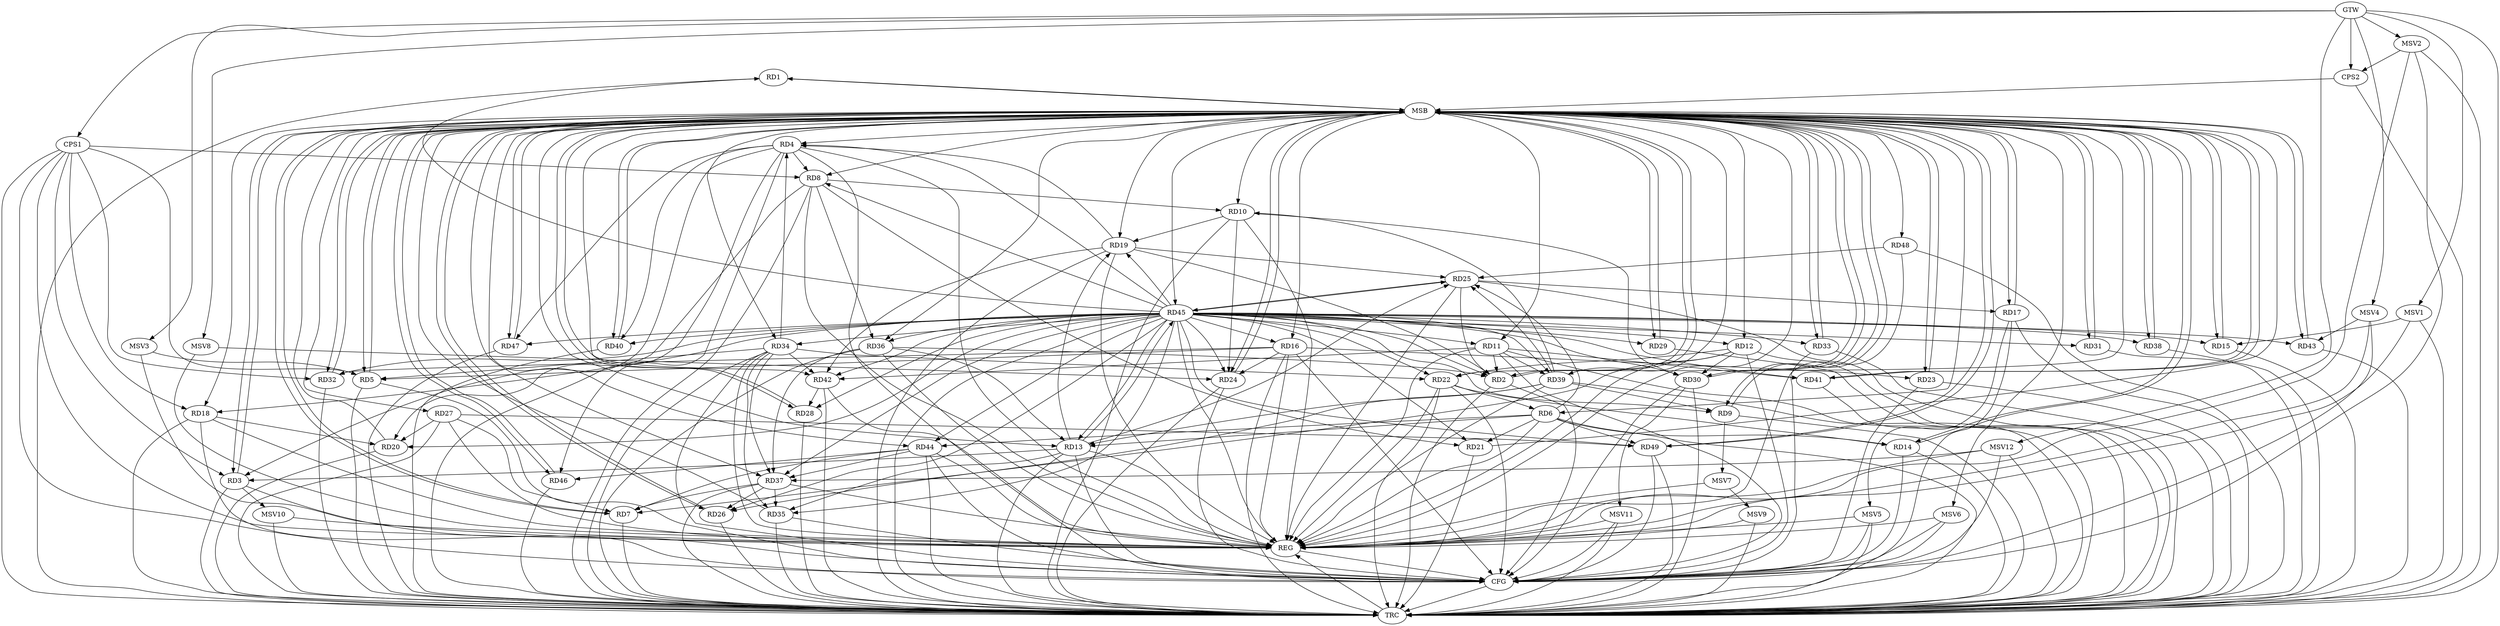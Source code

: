 strict digraph G {
  RD1 [ label="RD1" ];
  RD2 [ label="RD2" ];
  RD3 [ label="RD3" ];
  RD4 [ label="RD4" ];
  RD5 [ label="RD5" ];
  RD6 [ label="RD6" ];
  RD7 [ label="RD7" ];
  RD8 [ label="RD8" ];
  RD9 [ label="RD9" ];
  RD10 [ label="RD10" ];
  RD11 [ label="RD11" ];
  RD12 [ label="RD12" ];
  RD13 [ label="RD13" ];
  RD14 [ label="RD14" ];
  RD15 [ label="RD15" ];
  RD16 [ label="RD16" ];
  RD17 [ label="RD17" ];
  RD18 [ label="RD18" ];
  RD19 [ label="RD19" ];
  RD20 [ label="RD20" ];
  RD21 [ label="RD21" ];
  RD22 [ label="RD22" ];
  RD23 [ label="RD23" ];
  RD24 [ label="RD24" ];
  RD25 [ label="RD25" ];
  RD26 [ label="RD26" ];
  RD27 [ label="RD27" ];
  RD28 [ label="RD28" ];
  RD29 [ label="RD29" ];
  RD30 [ label="RD30" ];
  RD31 [ label="RD31" ];
  RD32 [ label="RD32" ];
  RD33 [ label="RD33" ];
  RD34 [ label="RD34" ];
  RD35 [ label="RD35" ];
  RD36 [ label="RD36" ];
  RD37 [ label="RD37" ];
  RD38 [ label="RD38" ];
  RD39 [ label="RD39" ];
  RD40 [ label="RD40" ];
  RD41 [ label="RD41" ];
  RD42 [ label="RD42" ];
  RD43 [ label="RD43" ];
  RD44 [ label="RD44" ];
  RD45 [ label="RD45" ];
  RD46 [ label="RD46" ];
  RD47 [ label="RD47" ];
  RD48 [ label="RD48" ];
  RD49 [ label="RD49" ];
  CPS1 [ label="CPS1" ];
  CPS2 [ label="CPS2" ];
  GTW [ label="GTW" ];
  REG [ label="REG" ];
  MSB [ label="MSB" ];
  CFG [ label="CFG" ];
  TRC [ label="TRC" ];
  MSV1 [ label="MSV1" ];
  MSV2 [ label="MSV2" ];
  MSV3 [ label="MSV3" ];
  MSV4 [ label="MSV4" ];
  MSV5 [ label="MSV5" ];
  MSV6 [ label="MSV6" ];
  MSV7 [ label="MSV7" ];
  MSV8 [ label="MSV8" ];
  MSV9 [ label="MSV9" ];
  MSV10 [ label="MSV10" ];
  MSV11 [ label="MSV11" ];
  MSV12 [ label="MSV12" ];
  RD11 -> RD2;
  RD19 -> RD2;
  RD25 -> RD2;
  RD36 -> RD2;
  RD45 -> RD2;
  RD4 -> RD3;
  RD13 -> RD3;
  RD4 -> RD8;
  RD19 -> RD4;
  RD34 -> RD4;
  RD4 -> RD40;
  RD4 -> RD46;
  RD4 -> RD47;
  RD16 -> RD5;
  RD34 -> RD5;
  RD6 -> RD13;
  RD6 -> RD14;
  RD6 -> RD21;
  RD22 -> RD6;
  RD6 -> RD25;
  RD6 -> RD44;
  RD6 -> RD49;
  RD12 -> RD7;
  RD27 -> RD7;
  RD37 -> RD7;
  RD44 -> RD7;
  RD8 -> RD10;
  RD8 -> RD20;
  RD8 -> RD21;
  RD8 -> RD36;
  RD39 -> RD9;
  RD10 -> RD19;
  RD10 -> RD24;
  RD10 -> RD30;
  RD39 -> RD10;
  RD11 -> RD39;
  RD11 -> RD41;
  RD11 -> RD42;
  RD12 -> RD22;
  RD12 -> RD30;
  RD13 -> RD19;
  RD13 -> RD25;
  RD13 -> RD35;
  RD36 -> RD13;
  RD39 -> RD13;
  RD13 -> RD45;
  RD22 -> RD14;
  RD16 -> RD23;
  RD16 -> RD24;
  RD16 -> RD32;
  RD25 -> RD17;
  RD18 -> RD20;
  RD19 -> RD25;
  RD19 -> RD42;
  RD27 -> RD20;
  RD34 -> RD22;
  RD45 -> RD22;
  RD39 -> RD25;
  RD25 -> RD45;
  RD45 -> RD25;
  RD48 -> RD25;
  RD37 -> RD26;
  RD39 -> RD26;
  RD27 -> RD49;
  RD42 -> RD28;
  RD45 -> RD28;
  RD45 -> RD32;
  RD34 -> RD35;
  RD34 -> RD37;
  RD34 -> RD42;
  RD37 -> RD35;
  RD36 -> RD37;
  RD45 -> RD36;
  RD44 -> RD37;
  RD45 -> RD37;
  RD45 -> RD38;
  RD45 -> RD42;
  RD44 -> RD46;
  RD45 -> RD47;
  CPS1 -> RD8;
  CPS1 -> RD5;
  CPS1 -> RD32;
  CPS1 -> RD3;
  CPS1 -> RD18;
  GTW -> CPS1;
  GTW -> CPS2;
  RD4 -> REG;
  RD6 -> REG;
  RD8 -> REG;
  RD10 -> REG;
  RD11 -> REG;
  RD12 -> REG;
  RD13 -> REG;
  RD16 -> REG;
  RD18 -> REG;
  RD19 -> REG;
  RD22 -> REG;
  RD25 -> REG;
  RD27 -> REG;
  RD34 -> REG;
  RD36 -> REG;
  RD37 -> REG;
  RD39 -> REG;
  RD42 -> REG;
  RD44 -> REG;
  RD45 -> REG;
  RD48 -> REG;
  CPS1 -> REG;
  RD1 -> MSB;
  MSB -> RD17;
  MSB -> RD38;
  MSB -> RD43;
  MSB -> REG;
  RD2 -> MSB;
  MSB -> RD1;
  MSB -> RD13;
  MSB -> RD14;
  MSB -> RD18;
  MSB -> RD19;
  MSB -> RD41;
  MSB -> RD46;
  RD3 -> MSB;
  MSB -> RD9;
  MSB -> RD28;
  MSB -> RD39;
  RD5 -> MSB;
  MSB -> RD12;
  MSB -> RD34;
  MSB -> RD40;
  MSB -> RD44;
  RD7 -> MSB;
  MSB -> RD31;
  MSB -> RD37;
  RD9 -> MSB;
  RD14 -> MSB;
  MSB -> RD6;
  MSB -> RD11;
  MSB -> RD15;
  MSB -> RD23;
  RD15 -> MSB;
  MSB -> RD4;
  MSB -> RD27;
  MSB -> RD32;
  RD17 -> MSB;
  MSB -> RD8;
  MSB -> RD33;
  MSB -> RD45;
  RD20 -> MSB;
  MSB -> RD22;
  RD21 -> MSB;
  MSB -> RD2;
  MSB -> RD29;
  RD23 -> MSB;
  RD24 -> MSB;
  RD26 -> MSB;
  MSB -> RD3;
  MSB -> RD7;
  MSB -> RD49;
  RD28 -> MSB;
  MSB -> RD10;
  MSB -> RD24;
  MSB -> RD30;
  MSB -> RD47;
  RD29 -> MSB;
  MSB -> RD36;
  RD30 -> MSB;
  RD31 -> MSB;
  RD32 -> MSB;
  RD33 -> MSB;
  RD35 -> MSB;
  MSB -> RD26;
  MSB -> RD42;
  RD38 -> MSB;
  RD40 -> MSB;
  MSB -> RD5;
  MSB -> RD16;
  RD41 -> MSB;
  RD43 -> MSB;
  RD46 -> MSB;
  MSB -> RD48;
  RD47 -> MSB;
  RD49 -> MSB;
  CPS2 -> MSB;
  RD24 -> CFG;
  RD11 -> CFG;
  RD49 -> CFG;
  RD44 -> CFG;
  RD30 -> CFG;
  CPS1 -> CFG;
  RD12 -> CFG;
  RD2 -> CFG;
  RD18 -> CFG;
  RD5 -> CFG;
  RD16 -> CFG;
  RD4 -> CFG;
  RD34 -> CFG;
  RD23 -> CFG;
  RD13 -> CFG;
  RD35 -> CFG;
  RD3 -> CFG;
  RD33 -> CFG;
  RD17 -> CFG;
  RD14 -> CFG;
  RD22 -> CFG;
  REG -> CFG;
  RD1 -> TRC;
  RD2 -> TRC;
  RD3 -> TRC;
  RD4 -> TRC;
  RD5 -> TRC;
  RD6 -> TRC;
  RD7 -> TRC;
  RD8 -> TRC;
  RD9 -> TRC;
  RD10 -> TRC;
  RD11 -> TRC;
  RD12 -> TRC;
  RD13 -> TRC;
  RD14 -> TRC;
  RD15 -> TRC;
  RD16 -> TRC;
  RD17 -> TRC;
  RD18 -> TRC;
  RD19 -> TRC;
  RD20 -> TRC;
  RD21 -> TRC;
  RD22 -> TRC;
  RD23 -> TRC;
  RD24 -> TRC;
  RD25 -> TRC;
  RD26 -> TRC;
  RD27 -> TRC;
  RD28 -> TRC;
  RD29 -> TRC;
  RD30 -> TRC;
  RD31 -> TRC;
  RD32 -> TRC;
  RD33 -> TRC;
  RD34 -> TRC;
  RD35 -> TRC;
  RD36 -> TRC;
  RD37 -> TRC;
  RD38 -> TRC;
  RD39 -> TRC;
  RD40 -> TRC;
  RD41 -> TRC;
  RD42 -> TRC;
  RD43 -> TRC;
  RD44 -> TRC;
  RD45 -> TRC;
  RD46 -> TRC;
  RD47 -> TRC;
  RD48 -> TRC;
  RD49 -> TRC;
  CPS1 -> TRC;
  CPS2 -> TRC;
  GTW -> TRC;
  CFG -> TRC;
  TRC -> REG;
  RD45 -> RD49;
  RD45 -> RD40;
  RD45 -> RD9;
  RD45 -> RD18;
  RD45 -> RD30;
  RD45 -> RD20;
  RD45 -> RD31;
  RD45 -> RD29;
  RD45 -> RD24;
  RD45 -> RD4;
  RD45 -> RD8;
  RD45 -> RD41;
  RD45 -> RD44;
  RD45 -> RD35;
  RD45 -> RD1;
  RD45 -> RD34;
  RD45 -> RD12;
  RD45 -> RD16;
  RD45 -> RD43;
  RD45 -> RD39;
  RD45 -> RD13;
  RD45 -> RD19;
  RD45 -> RD21;
  RD45 -> RD26;
  RD45 -> RD15;
  RD45 -> RD11;
  RD45 -> RD33;
  MSV1 -> RD15;
  GTW -> MSV1;
  MSV1 -> REG;
  MSV1 -> TRC;
  MSV2 -> CPS2;
  GTW -> MSV2;
  MSV2 -> REG;
  MSV2 -> TRC;
  MSV2 -> CFG;
  MSV3 -> RD5;
  GTW -> MSV3;
  MSV3 -> REG;
  MSV4 -> RD43;
  GTW -> MSV4;
  MSV4 -> REG;
  MSV4 -> CFG;
  RD17 -> MSV5;
  MSV5 -> REG;
  MSV5 -> TRC;
  MSV5 -> CFG;
  MSB -> MSV6;
  MSV6 -> REG;
  MSV6 -> TRC;
  MSV6 -> CFG;
  RD9 -> MSV7;
  MSV7 -> REG;
  MSV8 -> RD24;
  GTW -> MSV8;
  MSV8 -> REG;
  MSV7 -> MSV9;
  MSV9 -> REG;
  MSV9 -> TRC;
  RD3 -> MSV10;
  MSV10 -> REG;
  MSV10 -> TRC;
  RD30 -> MSV11;
  MSV11 -> REG;
  MSV11 -> TRC;
  MSV11 -> CFG;
  MSV12 -> RD37;
  GTW -> MSV12;
  MSV12 -> REG;
  MSV12 -> TRC;
  MSV12 -> CFG;
}
